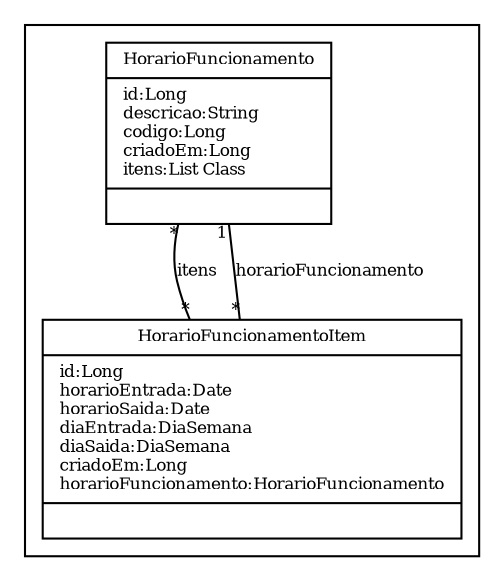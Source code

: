 digraph G{
fontname = "Times-Roman"
fontsize = 8

node [
        fontname = "Times-Roman"
        fontsize = 8
        shape = "record"
]

edge [
        fontname = "Times-Roman"
        fontsize = 8
]

subgraph clusterHORARIO_DE_FUNCIONAMENTO
{
HorarioFuncionamento [label = "{HorarioFuncionamento|id:Long\ldescricao:String\lcodigo:Long\lcriadoEm:Long\litens:List Class\l|\l}"]
HorarioFuncionamentoItem [label = "{HorarioFuncionamentoItem|id:Long\lhorarioEntrada:Date\lhorarioSaida:Date\ldiaEntrada:DiaSemana\ldiaSaida:DiaSemana\lcriadoEm:Long\lhorarioFuncionamento:HorarioFuncionamento\l|\l}"]
}
edge [arrowhead = "none" headlabel = "*" taillabel = "*"] HorarioFuncionamento -> HorarioFuncionamentoItem [label = "itens"]
edge [arrowhead = "none" headlabel = "1" taillabel = "*"] HorarioFuncionamentoItem -> HorarioFuncionamento [label = "horarioFuncionamento"]
}
